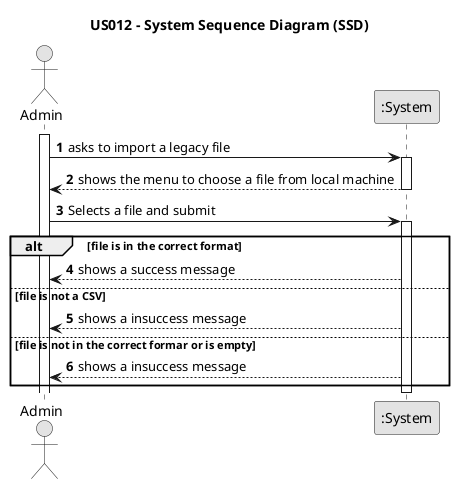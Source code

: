 @startuml
skinparam monochrome true
skinparam packageStyle rectangle
skinparam shadowing false

title US012 - System Sequence Diagram (SSD)
autonumber

actor "Admin" as admin
participant ":System" as System

activate admin

    admin -> System : asks to import a legacy file
    activate System

    System --> admin: shows the menu to choose a file from local machine
    deactivate System

    admin -> System : Selects a file and submit
    activate System

    alt file is in the correct format
        System --> admin : shows a success message
    else file is not a CSV
        System --> admin : shows a insuccess message
    else file is not in the correct formar or is empty
        System --> admin : shows a insuccess message

    end


    deactivate



@enduml